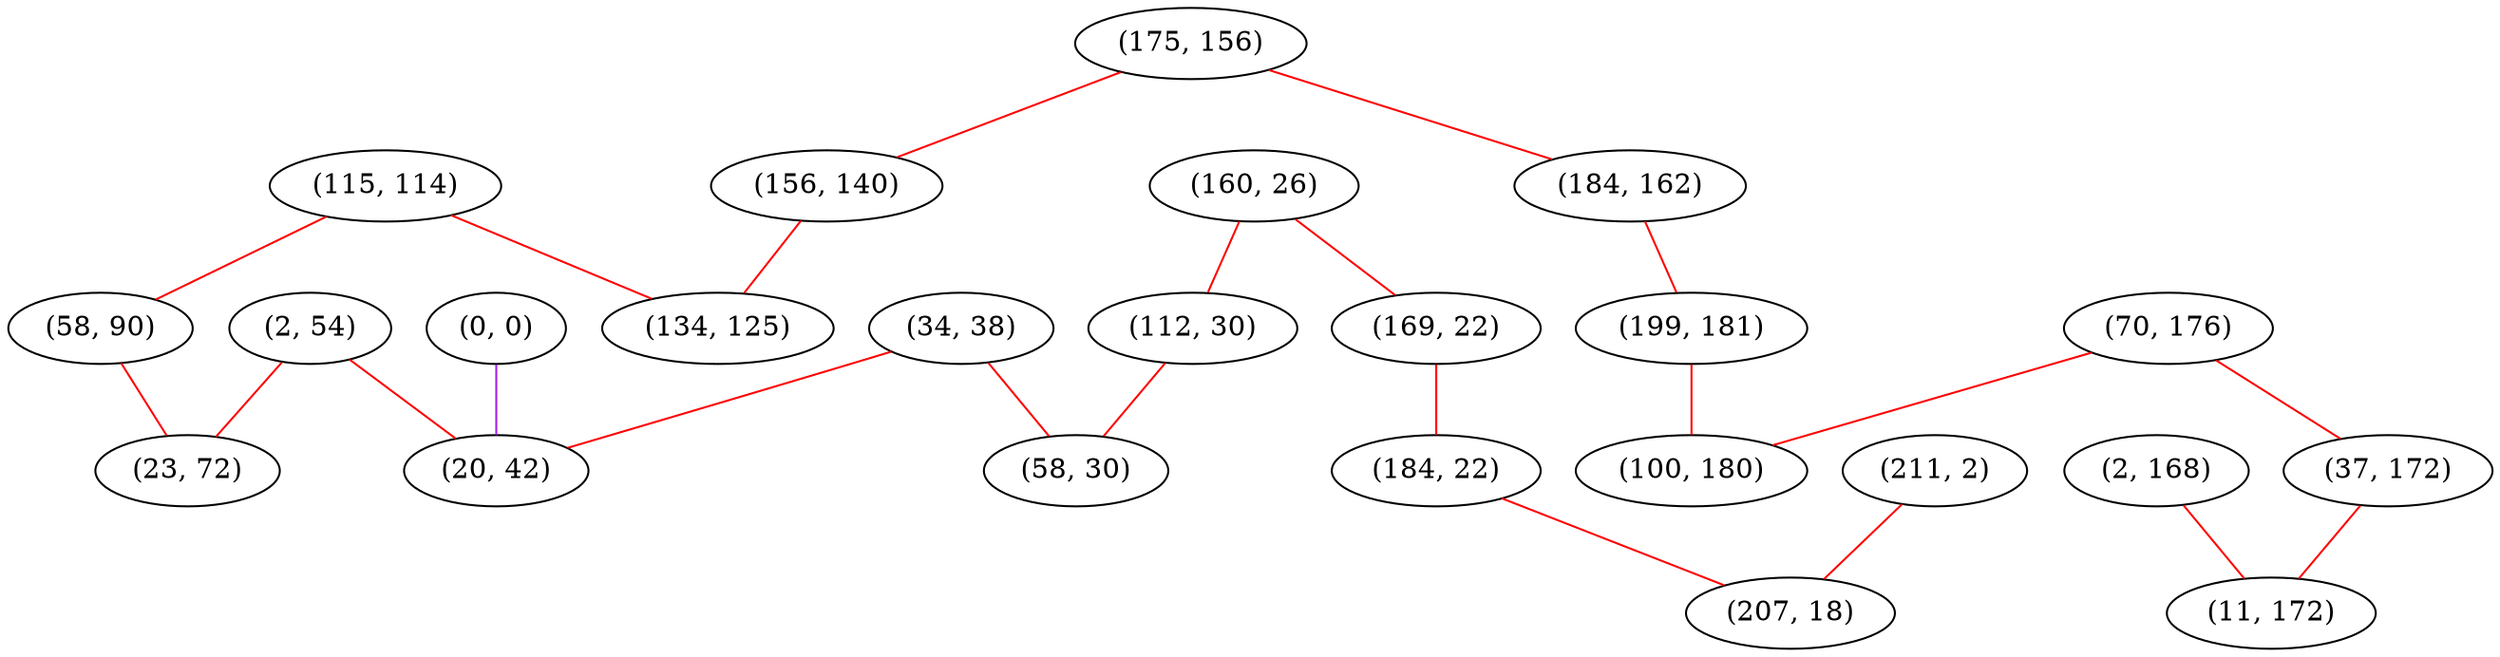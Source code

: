 graph "" {
"(34, 38)";
"(160, 26)";
"(175, 156)";
"(211, 2)";
"(184, 162)";
"(156, 140)";
"(70, 176)";
"(115, 114)";
"(199, 181)";
"(58, 90)";
"(112, 30)";
"(169, 22)";
"(2, 54)";
"(184, 22)";
"(0, 0)";
"(134, 125)";
"(23, 72)";
"(100, 180)";
"(2, 168)";
"(37, 172)";
"(20, 42)";
"(58, 30)";
"(207, 18)";
"(11, 172)";
"(34, 38)" -- "(20, 42)"  [color=red, key=0, weight=1];
"(34, 38)" -- "(58, 30)"  [color=red, key=0, weight=1];
"(160, 26)" -- "(112, 30)"  [color=red, key=0, weight=1];
"(160, 26)" -- "(169, 22)"  [color=red, key=0, weight=1];
"(175, 156)" -- "(156, 140)"  [color=red, key=0, weight=1];
"(175, 156)" -- "(184, 162)"  [color=red, key=0, weight=1];
"(211, 2)" -- "(207, 18)"  [color=red, key=0, weight=1];
"(184, 162)" -- "(199, 181)"  [color=red, key=0, weight=1];
"(156, 140)" -- "(134, 125)"  [color=red, key=0, weight=1];
"(70, 176)" -- "(37, 172)"  [color=red, key=0, weight=1];
"(70, 176)" -- "(100, 180)"  [color=red, key=0, weight=1];
"(115, 114)" -- "(134, 125)"  [color=red, key=0, weight=1];
"(115, 114)" -- "(58, 90)"  [color=red, key=0, weight=1];
"(199, 181)" -- "(100, 180)"  [color=red, key=0, weight=1];
"(58, 90)" -- "(23, 72)"  [color=red, key=0, weight=1];
"(112, 30)" -- "(58, 30)"  [color=red, key=0, weight=1];
"(169, 22)" -- "(184, 22)"  [color=red, key=0, weight=1];
"(2, 54)" -- "(20, 42)"  [color=red, key=0, weight=1];
"(2, 54)" -- "(23, 72)"  [color=red, key=0, weight=1];
"(184, 22)" -- "(207, 18)"  [color=red, key=0, weight=1];
"(0, 0)" -- "(20, 42)"  [color=purple, key=0, weight=4];
"(2, 168)" -- "(11, 172)"  [color=red, key=0, weight=1];
"(37, 172)" -- "(11, 172)"  [color=red, key=0, weight=1];
}
